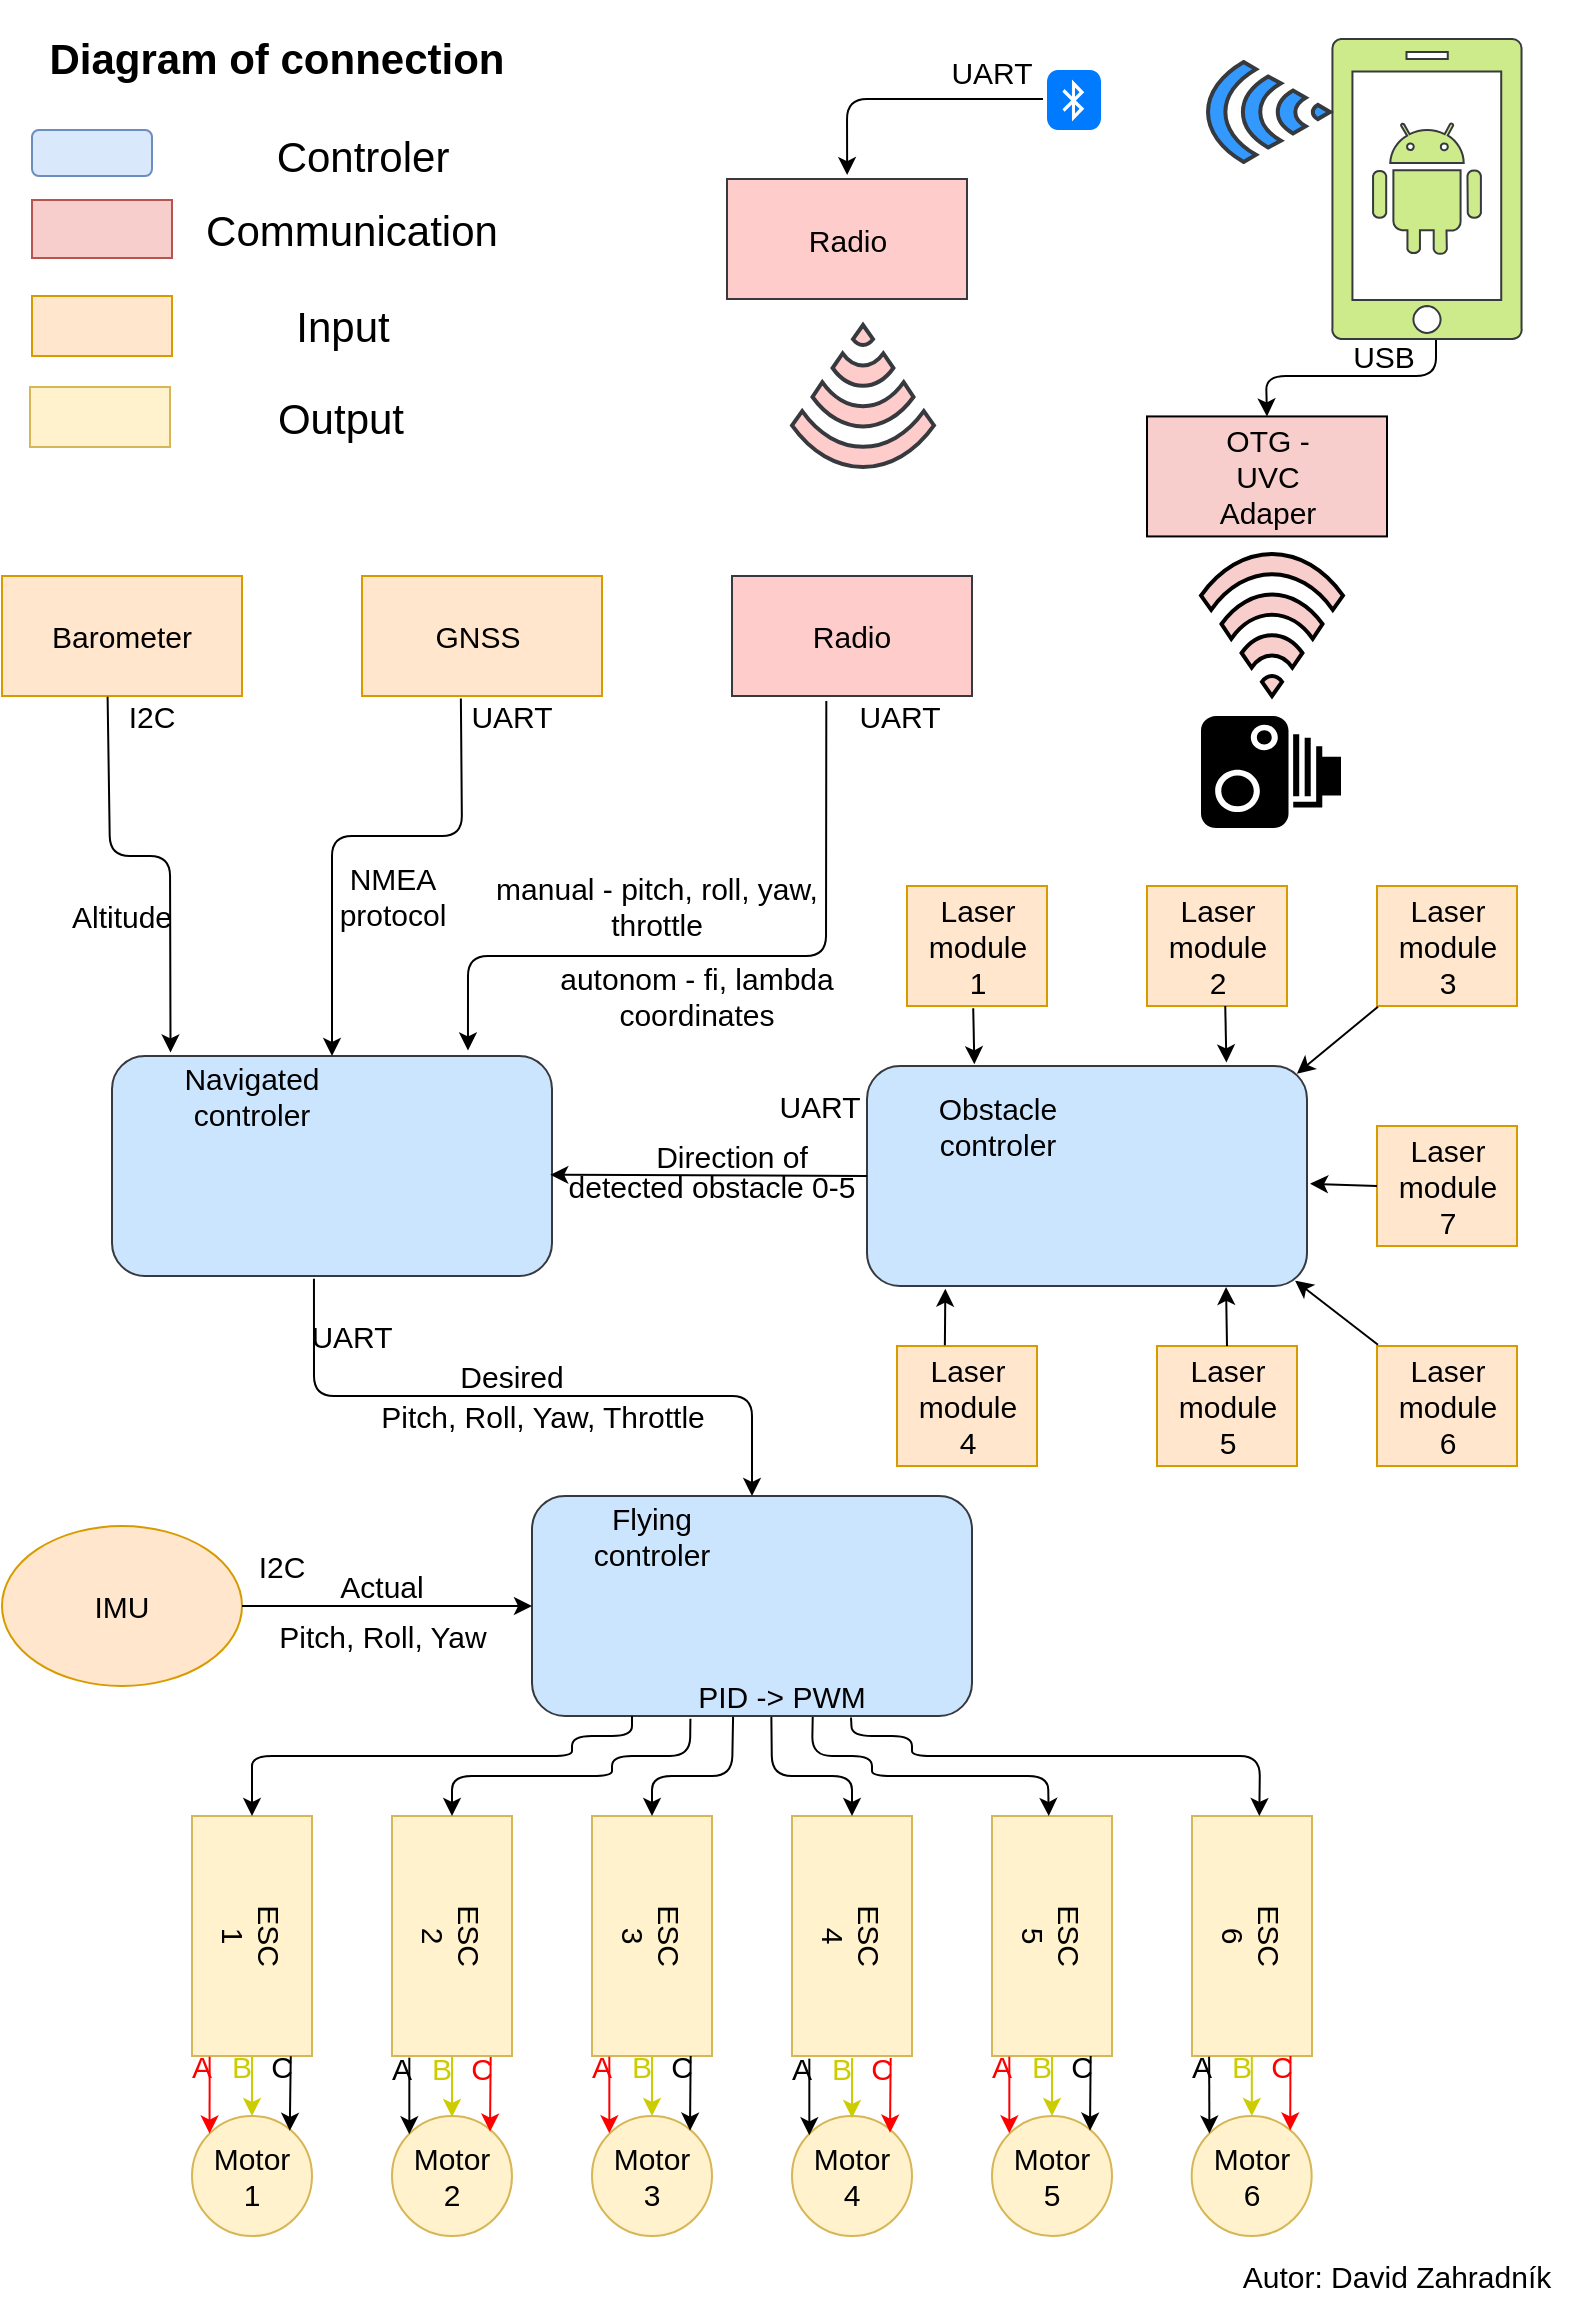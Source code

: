 <mxfile version="10.6.5" type="device"><diagram id="QxSzpIxx7KMDVFHnZ4cT" name="Page-1"><mxGraphModel dx="984" dy="456" grid="1" gridSize="10" guides="1" tooltips="1" connect="1" arrows="1" fold="1" page="1" pageScale="1" pageWidth="827" pageHeight="1169" math="0" shadow="0"><root><mxCell id="0"/><mxCell id="1" parent="0"/><mxCell id="2ZpGETZ6U-AEEDq1Xt8w-8" value="" style="rounded=1;whiteSpace=wrap;html=1;fillColor=#cce5ff;strokeColor=#36393d;fontSize=15;" parent="1" vertex="1"><mxGeometry x="80" y="540" width="220" height="110" as="geometry"/></mxCell><mxCell id="2ZpGETZ6U-AEEDq1Xt8w-9" value="Navigated controler" style="text;html=1;strokeColor=none;fillColor=none;align=center;verticalAlign=middle;whiteSpace=wrap;rounded=0;fontSize=15;" parent="1" vertex="1"><mxGeometry x="90" y="550" width="120" height="20" as="geometry"/></mxCell><mxCell id="2ZpGETZ6U-AEEDq1Xt8w-10" value="" style="rounded=1;whiteSpace=wrap;html=1;fillColor=#cce5ff;strokeColor=#36393d;fontSize=15;" parent="1" vertex="1"><mxGeometry x="290" y="760" width="220" height="110" as="geometry"/></mxCell><mxCell id="2ZpGETZ6U-AEEDq1Xt8w-11" value="" style="rounded=0;whiteSpace=wrap;html=1;rotation=90;fillColor=#fff2cc;strokeColor=#d6b656;fontSize=15;" parent="1" vertex="1"><mxGeometry x="90" y="950" width="120" height="60" as="geometry"/></mxCell><mxCell id="2ZpGETZ6U-AEEDq1Xt8w-12" value="" style="rounded=0;whiteSpace=wrap;html=1;rotation=90;fillColor=#fff2cc;strokeColor=#d6b656;fontSize=15;" parent="1" vertex="1"><mxGeometry x="190" y="950" width="120" height="60" as="geometry"/></mxCell><mxCell id="2ZpGETZ6U-AEEDq1Xt8w-13" value="" style="rounded=0;whiteSpace=wrap;html=1;rotation=90;fillColor=#fff2cc;strokeColor=#d6b656;fontSize=15;" parent="1" vertex="1"><mxGeometry x="290" y="950" width="120" height="60" as="geometry"/></mxCell><mxCell id="2ZpGETZ6U-AEEDq1Xt8w-14" value="" style="rounded=0;whiteSpace=wrap;html=1;rotation=90;fillColor=#fff2cc;strokeColor=#d6b656;fontSize=15;" parent="1" vertex="1"><mxGeometry x="390" y="950" width="120" height="60" as="geometry"/></mxCell><mxCell id="2ZpGETZ6U-AEEDq1Xt8w-15" value="" style="rounded=0;whiteSpace=wrap;html=1;rotation=90;fillColor=#fff2cc;strokeColor=#d6b656;fontSize=15;" parent="1" vertex="1"><mxGeometry x="490" y="950" width="120" height="60" as="geometry"/></mxCell><mxCell id="2ZpGETZ6U-AEEDq1Xt8w-16" value="" style="rounded=0;whiteSpace=wrap;html=1;rotation=90;fillColor=#fff2cc;strokeColor=#d6b656;fontSize=15;" parent="1" vertex="1"><mxGeometry x="590" y="950" width="120" height="60" as="geometry"/></mxCell><mxCell id="2ZpGETZ6U-AEEDq1Xt8w-17" value="" style="ellipse;whiteSpace=wrap;html=1;aspect=fixed;fillColor=#fff2cc;strokeColor=#d6b656;fontSize=15;" parent="1" vertex="1"><mxGeometry x="120" y="1070" width="60" height="60" as="geometry"/></mxCell><mxCell id="2ZpGETZ6U-AEEDq1Xt8w-18" value="" style="ellipse;whiteSpace=wrap;html=1;aspect=fixed;fillColor=#fff2cc;strokeColor=#d6b656;fontSize=15;" parent="1" vertex="1"><mxGeometry x="220" y="1070" width="60" height="60" as="geometry"/></mxCell><mxCell id="2ZpGETZ6U-AEEDq1Xt8w-19" value="" style="ellipse;whiteSpace=wrap;html=1;aspect=fixed;fillColor=#fff2cc;strokeColor=#d6b656;fontSize=15;" parent="1" vertex="1"><mxGeometry x="320" y="1070" width="60" height="60" as="geometry"/></mxCell><mxCell id="2ZpGETZ6U-AEEDq1Xt8w-20" value="" style="ellipse;whiteSpace=wrap;html=1;aspect=fixed;fillColor=#fff2cc;strokeColor=#d6b656;fontSize=15;" parent="1" vertex="1"><mxGeometry x="420" y="1070" width="60" height="60" as="geometry"/></mxCell><mxCell id="2ZpGETZ6U-AEEDq1Xt8w-21" value="" style="ellipse;whiteSpace=wrap;html=1;aspect=fixed;fillColor=#fff2cc;strokeColor=#d6b656;fontSize=15;" parent="1" vertex="1"><mxGeometry x="520" y="1070" width="60" height="60" as="geometry"/></mxCell><mxCell id="2ZpGETZ6U-AEEDq1Xt8w-22" value="" style="ellipse;whiteSpace=wrap;html=1;aspect=fixed;fillColor=#fff2cc;strokeColor=#d6b656;fontSize=15;" parent="1" vertex="1"><mxGeometry x="619.833" y="1070" width="60" height="60" as="geometry"/></mxCell><mxCell id="2ZpGETZ6U-AEEDq1Xt8w-23" value="Motor 1" style="text;html=1;strokeColor=none;fillColor=none;align=center;verticalAlign=middle;whiteSpace=wrap;rounded=0;fontSize=15;" parent="1" vertex="1"><mxGeometry x="130" y="1090" width="40" height="20" as="geometry"/></mxCell><mxCell id="2ZpGETZ6U-AEEDq1Xt8w-24" value="Motor 2" style="text;html=1;strokeColor=none;fillColor=none;align=center;verticalAlign=middle;whiteSpace=wrap;rounded=0;fontSize=15;" parent="1" vertex="1"><mxGeometry x="230" y="1090" width="40" height="20" as="geometry"/></mxCell><mxCell id="2ZpGETZ6U-AEEDq1Xt8w-25" value="Motor 3" style="text;html=1;strokeColor=none;fillColor=none;align=center;verticalAlign=middle;whiteSpace=wrap;rounded=0;fontSize=15;" parent="1" vertex="1"><mxGeometry x="330" y="1090" width="40" height="20" as="geometry"/></mxCell><mxCell id="2ZpGETZ6U-AEEDq1Xt8w-26" value="Motor 4" style="text;html=1;strokeColor=none;fillColor=none;align=center;verticalAlign=middle;whiteSpace=wrap;rounded=0;fontSize=15;" parent="1" vertex="1"><mxGeometry x="430" y="1090" width="40" height="20" as="geometry"/></mxCell><mxCell id="2ZpGETZ6U-AEEDq1Xt8w-27" value="Motor 5" style="text;html=1;strokeColor=none;fillColor=none;align=center;verticalAlign=middle;whiteSpace=wrap;rounded=0;fontSize=15;" parent="1" vertex="1"><mxGeometry x="530" y="1090" width="40" height="20" as="geometry"/></mxCell><mxCell id="2ZpGETZ6U-AEEDq1Xt8w-28" value="Motor 6" style="text;html=1;strokeColor=none;fillColor=none;align=center;verticalAlign=middle;whiteSpace=wrap;rounded=0;fontSize=15;" parent="1" vertex="1"><mxGeometry x="630" y="1090" width="40" height="20" as="geometry"/></mxCell><mxCell id="2ZpGETZ6U-AEEDq1Xt8w-29" value="ESC 1" style="text;html=1;strokeColor=none;fillColor=none;align=center;verticalAlign=middle;whiteSpace=wrap;rounded=0;rotation=90;fontSize=15;" parent="1" vertex="1"><mxGeometry x="130" y="970" width="40" height="20" as="geometry"/></mxCell><mxCell id="2ZpGETZ6U-AEEDq1Xt8w-30" value="ESC 2&lt;br style=&quot;font-size: 15px;&quot;&gt;" style="text;html=1;strokeColor=none;fillColor=none;align=center;verticalAlign=middle;whiteSpace=wrap;rounded=0;rotation=90;fontSize=15;" parent="1" vertex="1"><mxGeometry x="230" y="970" width="40" height="20" as="geometry"/></mxCell><mxCell id="2ZpGETZ6U-AEEDq1Xt8w-31" value="ESC 3" style="text;html=1;strokeColor=none;fillColor=none;align=center;verticalAlign=middle;whiteSpace=wrap;rounded=0;rotation=90;fontSize=15;" parent="1" vertex="1"><mxGeometry x="330" y="970" width="40" height="20" as="geometry"/></mxCell><mxCell id="2ZpGETZ6U-AEEDq1Xt8w-32" value="ESC 4" style="text;html=1;strokeColor=none;fillColor=none;align=center;verticalAlign=middle;whiteSpace=wrap;rounded=0;rotation=90;fontSize=15;" parent="1" vertex="1"><mxGeometry x="430" y="970" width="40" height="20" as="geometry"/></mxCell><mxCell id="2ZpGETZ6U-AEEDq1Xt8w-33" value="ESC 5&lt;br style=&quot;font-size: 15px;&quot;&gt;" style="text;html=1;strokeColor=none;fillColor=none;align=center;verticalAlign=middle;whiteSpace=wrap;rounded=0;rotation=90;fontSize=15;" parent="1" vertex="1"><mxGeometry x="530" y="970" width="40" height="20" as="geometry"/></mxCell><mxCell id="2ZpGETZ6U-AEEDq1Xt8w-34" value="ESC 6" style="text;html=1;strokeColor=none;fillColor=none;align=center;verticalAlign=middle;whiteSpace=wrap;rounded=0;rotation=90;fontSize=15;" parent="1" vertex="1"><mxGeometry x="630" y="970" width="40" height="20" as="geometry"/></mxCell><mxCell id="2ZpGETZ6U-AEEDq1Xt8w-41" value="" style="edgeStyle=segmentEdgeStyle;endArrow=classic;html=1;strokeWidth=1;exitX=1.001;exitY=0.177;exitDx=0;exitDy=0;entryX=0.815;entryY=0.124;entryDx=0;entryDy=0;entryPerimeter=0;fontColor=#000000;fontSize=15;fontStyle=0;exitPerimeter=0;" parent="1" source="2ZpGETZ6U-AEEDq1Xt8w-11" target="2ZpGETZ6U-AEEDq1Xt8w-17" edge="1"><mxGeometry width="50" height="50" relative="1" as="geometry"><mxPoint x="120" y="1200" as="sourcePoint"/><mxPoint x="170" y="1150" as="targetPoint"/><Array as="points"/></mxGeometry></mxCell><mxCell id="2ZpGETZ6U-AEEDq1Xt8w-43" value="" style="endArrow=classic;html=1;strokeWidth=1;fontSize=15;fontColor=#000000;entryX=0.5;entryY=0;entryDx=0;entryDy=0;exitX=1;exitY=0.5;exitDx=0;exitDy=0;fillColor=#ffff88;strokeColor=#CCCC00;" parent="1" source="2ZpGETZ6U-AEEDq1Xt8w-11" target="2ZpGETZ6U-AEEDq1Xt8w-17" edge="1"><mxGeometry width="50" height="50" relative="1" as="geometry"><mxPoint x="120" y="1200" as="sourcePoint"/><mxPoint x="170" y="1150" as="targetPoint"/></mxGeometry></mxCell><mxCell id="2ZpGETZ6U-AEEDq1Xt8w-44" value="" style="edgeStyle=segmentEdgeStyle;endArrow=classic;html=1;strokeWidth=1;entryX=0;entryY=0;entryDx=0;entryDy=0;fontColor=#000000;fontSize=15;fontStyle=0;strokeColor=#FF0000;exitX=1.003;exitY=0.853;exitDx=0;exitDy=0;exitPerimeter=0;" parent="1" source="2ZpGETZ6U-AEEDq1Xt8w-11" target="2ZpGETZ6U-AEEDq1Xt8w-17" edge="1"><mxGeometry width="50" height="50" relative="1" as="geometry"><mxPoint x="129" y="1041" as="sourcePoint"/><mxPoint x="175" y="1084.605" as="targetPoint"/><Array as="points"/></mxGeometry></mxCell><mxCell id="2ZpGETZ6U-AEEDq1Xt8w-45" value="A" style="text;html=1;strokeColor=none;fillColor=none;align=center;verticalAlign=middle;whiteSpace=wrap;rounded=0;fontSize=15;fontColor=#FF0000;" parent="1" vertex="1"><mxGeometry x="120" y="1040" width="10" height="10" as="geometry"/></mxCell><mxCell id="2ZpGETZ6U-AEEDq1Xt8w-46" value="B" style="text;html=1;strokeColor=none;fillColor=none;align=center;verticalAlign=middle;whiteSpace=wrap;rounded=0;fontSize=15;fontColor=#CCCC00;" parent="1" vertex="1"><mxGeometry x="140" y="1040" width="10" height="10" as="geometry"/></mxCell><mxCell id="2ZpGETZ6U-AEEDq1Xt8w-47" value="C" style="text;html=1;strokeColor=none;fillColor=none;align=center;verticalAlign=middle;whiteSpace=wrap;rounded=0;fontSize=15;fontColor=#000000;" parent="1" vertex="1"><mxGeometry x="160" y="1040" width="10" height="10" as="geometry"/></mxCell><mxCell id="2ZpGETZ6U-AEEDq1Xt8w-55" value="" style="edgeStyle=segmentEdgeStyle;endArrow=classic;html=1;strokeWidth=1;exitX=1.001;exitY=0.177;exitDx=0;exitDy=0;entryX=0.815;entryY=0.124;entryDx=0;entryDy=0;entryPerimeter=0;fontColor=#000000;fontSize=15;fontStyle=0;exitPerimeter=0;strokeColor=#FF0000;" parent="1" edge="1"><mxGeometry width="50" height="50" relative="1" as="geometry"><mxPoint x="269.333" y="1040.5" as="sourcePoint"/><mxPoint x="269" y="1077.833" as="targetPoint"/><Array as="points"/></mxGeometry></mxCell><mxCell id="2ZpGETZ6U-AEEDq1Xt8w-56" value="" style="endArrow=classic;html=1;strokeWidth=1;fontSize=15;fontColor=#000000;entryX=0.5;entryY=0;entryDx=0;entryDy=0;exitX=1;exitY=0.5;exitDx=0;exitDy=0;fillColor=#ffff88;strokeColor=#CCCC00;" parent="1" edge="1"><mxGeometry width="50" height="50" relative="1" as="geometry"><mxPoint x="250" y="1040.5" as="sourcePoint"/><mxPoint x="250" y="1070.5" as="targetPoint"/></mxGeometry></mxCell><mxCell id="2ZpGETZ6U-AEEDq1Xt8w-57" value="" style="edgeStyle=segmentEdgeStyle;endArrow=classic;html=1;strokeWidth=1;entryX=0;entryY=0;entryDx=0;entryDy=0;fontColor=#000000;fontSize=15;fontStyle=0;strokeColor=#000000;exitX=1.003;exitY=0.853;exitDx=0;exitDy=0;exitPerimeter=0;" parent="1" edge="1"><mxGeometry width="50" height="50" relative="1" as="geometry"><mxPoint x="228.667" y="1040.833" as="sourcePoint"/><mxPoint x="228.667" y="1079.167" as="targetPoint"/><Array as="points"/></mxGeometry></mxCell><mxCell id="2ZpGETZ6U-AEEDq1Xt8w-58" value="A" style="text;html=1;strokeColor=none;fillColor=none;align=center;verticalAlign=middle;whiteSpace=wrap;rounded=0;fontSize=15;fontColor=#000000;" parent="1" vertex="1"><mxGeometry x="220" y="1040.5" width="10" height="10" as="geometry"/></mxCell><mxCell id="2ZpGETZ6U-AEEDq1Xt8w-59" value="B" style="text;html=1;strokeColor=none;fillColor=none;align=center;verticalAlign=middle;whiteSpace=wrap;rounded=0;fontSize=15;fontColor=#CCCC00;" parent="1" vertex="1"><mxGeometry x="240" y="1040.5" width="10" height="10" as="geometry"/></mxCell><mxCell id="2ZpGETZ6U-AEEDq1Xt8w-60" value="C" style="text;html=1;strokeColor=none;fillColor=none;align=center;verticalAlign=middle;whiteSpace=wrap;rounded=0;fontSize=15;fontColor=#FF0000;" parent="1" vertex="1"><mxGeometry x="260" y="1040.5" width="10" height="10" as="geometry"/></mxCell><mxCell id="2ZpGETZ6U-AEEDq1Xt8w-61" value="" style="edgeStyle=segmentEdgeStyle;endArrow=classic;html=1;strokeWidth=1;exitX=1.001;exitY=0.177;exitDx=0;exitDy=0;entryX=0.815;entryY=0.124;entryDx=0;entryDy=0;entryPerimeter=0;fontColor=#000000;fontSize=15;fontStyle=0;exitPerimeter=0;" parent="1" edge="1"><mxGeometry width="50" height="50" relative="1" as="geometry"><mxPoint x="369.333" y="1040" as="sourcePoint"/><mxPoint x="369" y="1077.333" as="targetPoint"/><Array as="points"/></mxGeometry></mxCell><mxCell id="2ZpGETZ6U-AEEDq1Xt8w-62" value="" style="endArrow=classic;html=1;strokeWidth=1;fontSize=15;fontColor=#000000;entryX=0.5;entryY=0;entryDx=0;entryDy=0;exitX=1;exitY=0.5;exitDx=0;exitDy=0;fillColor=#ffff88;strokeColor=#CCCC00;" parent="1" edge="1"><mxGeometry width="50" height="50" relative="1" as="geometry"><mxPoint x="350" y="1040" as="sourcePoint"/><mxPoint x="350" y="1070" as="targetPoint"/></mxGeometry></mxCell><mxCell id="2ZpGETZ6U-AEEDq1Xt8w-63" value="" style="edgeStyle=segmentEdgeStyle;endArrow=classic;html=1;strokeWidth=1;entryX=0;entryY=0;entryDx=0;entryDy=0;fontColor=#000000;fontSize=15;fontStyle=0;strokeColor=#FF0000;exitX=1.003;exitY=0.853;exitDx=0;exitDy=0;exitPerimeter=0;" parent="1" edge="1"><mxGeometry width="50" height="50" relative="1" as="geometry"><mxPoint x="328.667" y="1040.333" as="sourcePoint"/><mxPoint x="328.667" y="1078.667" as="targetPoint"/><Array as="points"/></mxGeometry></mxCell><mxCell id="2ZpGETZ6U-AEEDq1Xt8w-64" value="A" style="text;html=1;strokeColor=none;fillColor=none;align=center;verticalAlign=middle;whiteSpace=wrap;rounded=0;fontSize=15;fontColor=#FF0000;" parent="1" vertex="1"><mxGeometry x="320" y="1040" width="10" height="10" as="geometry"/></mxCell><mxCell id="2ZpGETZ6U-AEEDq1Xt8w-65" value="B" style="text;html=1;strokeColor=none;fillColor=none;align=center;verticalAlign=middle;whiteSpace=wrap;rounded=0;fontSize=15;fontColor=#CCCC00;" parent="1" vertex="1"><mxGeometry x="340" y="1040" width="10" height="10" as="geometry"/></mxCell><mxCell id="2ZpGETZ6U-AEEDq1Xt8w-66" value="C" style="text;html=1;strokeColor=none;fillColor=none;align=center;verticalAlign=middle;whiteSpace=wrap;rounded=0;fontSize=15;fontColor=#000000;" parent="1" vertex="1"><mxGeometry x="360" y="1040" width="10" height="10" as="geometry"/></mxCell><mxCell id="2ZpGETZ6U-AEEDq1Xt8w-67" value="" style="edgeStyle=segmentEdgeStyle;endArrow=classic;html=1;strokeWidth=1;exitX=1.001;exitY=0.177;exitDx=0;exitDy=0;entryX=0.815;entryY=0.124;entryDx=0;entryDy=0;entryPerimeter=0;fontColor=#000000;fontSize=15;fontStyle=0;exitPerimeter=0;strokeColor=#FF0000;" parent="1" edge="1"><mxGeometry width="50" height="50" relative="1" as="geometry"><mxPoint x="469.333" y="1041" as="sourcePoint"/><mxPoint x="469" y="1078.333" as="targetPoint"/><Array as="points"/></mxGeometry></mxCell><mxCell id="2ZpGETZ6U-AEEDq1Xt8w-68" value="" style="endArrow=classic;html=1;strokeWidth=1;fontSize=15;fontColor=#000000;entryX=0.5;entryY=0;entryDx=0;entryDy=0;exitX=1;exitY=0.5;exitDx=0;exitDy=0;fillColor=#ffff88;strokeColor=#CCCC00;" parent="1" edge="1"><mxGeometry width="50" height="50" relative="1" as="geometry"><mxPoint x="450" y="1041" as="sourcePoint"/><mxPoint x="450" y="1071" as="targetPoint"/></mxGeometry></mxCell><mxCell id="2ZpGETZ6U-AEEDq1Xt8w-69" value="" style="edgeStyle=segmentEdgeStyle;endArrow=classic;html=1;strokeWidth=1;entryX=0;entryY=0;entryDx=0;entryDy=0;fontColor=#000000;fontSize=15;fontStyle=0;strokeColor=#000000;exitX=1.003;exitY=0.853;exitDx=0;exitDy=0;exitPerimeter=0;" parent="1" edge="1"><mxGeometry width="50" height="50" relative="1" as="geometry"><mxPoint x="428.667" y="1041.333" as="sourcePoint"/><mxPoint x="428.667" y="1079.667" as="targetPoint"/><Array as="points"/></mxGeometry></mxCell><mxCell id="2ZpGETZ6U-AEEDq1Xt8w-70" value="A" style="text;html=1;strokeColor=none;fillColor=none;align=center;verticalAlign=middle;whiteSpace=wrap;rounded=0;fontSize=15;fontColor=#000000;" parent="1" vertex="1"><mxGeometry x="420" y="1041" width="10" height="10" as="geometry"/></mxCell><mxCell id="2ZpGETZ6U-AEEDq1Xt8w-71" value="B" style="text;html=1;strokeColor=none;fillColor=none;align=center;verticalAlign=middle;whiteSpace=wrap;rounded=0;fontSize=15;fontColor=#CCCC00;" parent="1" vertex="1"><mxGeometry x="440" y="1041" width="10" height="10" as="geometry"/></mxCell><mxCell id="2ZpGETZ6U-AEEDq1Xt8w-72" value="C" style="text;html=1;strokeColor=none;fillColor=none;align=center;verticalAlign=middle;whiteSpace=wrap;rounded=0;fontSize=15;fontColor=#FF0000;" parent="1" vertex="1"><mxGeometry x="460" y="1041" width="10" height="10" as="geometry"/></mxCell><mxCell id="2ZpGETZ6U-AEEDq1Xt8w-73" value="" style="edgeStyle=segmentEdgeStyle;endArrow=classic;html=1;strokeWidth=1;exitX=1.001;exitY=0.177;exitDx=0;exitDy=0;entryX=0.815;entryY=0.124;entryDx=0;entryDy=0;entryPerimeter=0;fontColor=#000000;fontSize=15;fontStyle=0;exitPerimeter=0;" parent="1" edge="1"><mxGeometry width="50" height="50" relative="1" as="geometry"><mxPoint x="569.333" y="1040" as="sourcePoint"/><mxPoint x="569" y="1077.333" as="targetPoint"/><Array as="points"/></mxGeometry></mxCell><mxCell id="2ZpGETZ6U-AEEDq1Xt8w-74" value="" style="endArrow=classic;html=1;strokeWidth=1;fontSize=15;fontColor=#000000;entryX=0.5;entryY=0;entryDx=0;entryDy=0;exitX=1;exitY=0.5;exitDx=0;exitDy=0;fillColor=#ffff88;strokeColor=#CCCC00;" parent="1" edge="1"><mxGeometry width="50" height="50" relative="1" as="geometry"><mxPoint x="550" y="1040" as="sourcePoint"/><mxPoint x="550" y="1070" as="targetPoint"/></mxGeometry></mxCell><mxCell id="2ZpGETZ6U-AEEDq1Xt8w-75" value="" style="edgeStyle=segmentEdgeStyle;endArrow=classic;html=1;strokeWidth=1;entryX=0;entryY=0;entryDx=0;entryDy=0;fontColor=#000000;fontSize=15;fontStyle=0;strokeColor=#FF0000;exitX=1.003;exitY=0.853;exitDx=0;exitDy=0;exitPerimeter=0;" parent="1" edge="1"><mxGeometry width="50" height="50" relative="1" as="geometry"><mxPoint x="528.667" y="1040.333" as="sourcePoint"/><mxPoint x="528.667" y="1078.667" as="targetPoint"/><Array as="points"/></mxGeometry></mxCell><mxCell id="2ZpGETZ6U-AEEDq1Xt8w-76" value="A" style="text;html=1;strokeColor=none;fillColor=none;align=center;verticalAlign=middle;whiteSpace=wrap;rounded=0;fontSize=15;fontColor=#FF0000;" parent="1" vertex="1"><mxGeometry x="520" y="1040" width="10" height="10" as="geometry"/></mxCell><mxCell id="2ZpGETZ6U-AEEDq1Xt8w-77" value="B" style="text;html=1;strokeColor=none;fillColor=none;align=center;verticalAlign=middle;whiteSpace=wrap;rounded=0;fontSize=15;fontColor=#CCCC00;" parent="1" vertex="1"><mxGeometry x="540" y="1040" width="10" height="10" as="geometry"/></mxCell><mxCell id="2ZpGETZ6U-AEEDq1Xt8w-78" value="C" style="text;html=1;strokeColor=none;fillColor=none;align=center;verticalAlign=middle;whiteSpace=wrap;rounded=0;fontSize=15;fontColor=#000000;" parent="1" vertex="1"><mxGeometry x="560" y="1040" width="10" height="10" as="geometry"/></mxCell><mxCell id="2ZpGETZ6U-AEEDq1Xt8w-79" value="" style="edgeStyle=segmentEdgeStyle;endArrow=classic;html=1;strokeWidth=1;exitX=1.001;exitY=0.177;exitDx=0;exitDy=0;entryX=0.815;entryY=0.124;entryDx=0;entryDy=0;entryPerimeter=0;fontColor=#000000;fontSize=15;fontStyle=0;exitPerimeter=0;strokeColor=#FF0000;" parent="1" edge="1"><mxGeometry width="50" height="50" relative="1" as="geometry"><mxPoint x="669.233" y="1040" as="sourcePoint"/><mxPoint x="669.1" y="1077.2" as="targetPoint"/><Array as="points"/></mxGeometry></mxCell><mxCell id="2ZpGETZ6U-AEEDq1Xt8w-80" value="" style="endArrow=classic;html=1;strokeWidth=1;fontSize=15;fontColor=#000000;entryX=0.5;entryY=0;entryDx=0;entryDy=0;exitX=1;exitY=0.5;exitDx=0;exitDy=0;fillColor=#ffff88;strokeColor=#CCCC00;" parent="1" edge="1"><mxGeometry width="50" height="50" relative="1" as="geometry"><mxPoint x="649.9" y="1040" as="sourcePoint"/><mxPoint x="649.9" y="1070" as="targetPoint"/></mxGeometry></mxCell><mxCell id="2ZpGETZ6U-AEEDq1Xt8w-81" value="" style="edgeStyle=segmentEdgeStyle;endArrow=classic;html=1;strokeWidth=1;entryX=0;entryY=0;entryDx=0;entryDy=0;fontColor=#000000;fontSize=15;fontStyle=0;strokeColor=#000000;exitX=1.003;exitY=0.853;exitDx=0;exitDy=0;exitPerimeter=0;" parent="1" edge="1"><mxGeometry width="50" height="50" relative="1" as="geometry"><mxPoint x="628.567" y="1040.333" as="sourcePoint"/><mxPoint x="628.7" y="1078.8" as="targetPoint"/><Array as="points"/></mxGeometry></mxCell><mxCell id="2ZpGETZ6U-AEEDq1Xt8w-82" value="A" style="text;html=1;strokeColor=none;fillColor=none;align=center;verticalAlign=middle;whiteSpace=wrap;rounded=0;fontSize=15;fontColor=#000000;" parent="1" vertex="1"><mxGeometry x="619.9" y="1040" width="10" height="10" as="geometry"/></mxCell><mxCell id="2ZpGETZ6U-AEEDq1Xt8w-83" value="B" style="text;html=1;strokeColor=none;fillColor=none;align=center;verticalAlign=middle;whiteSpace=wrap;rounded=0;fontSize=15;fontColor=#CCCC00;" parent="1" vertex="1"><mxGeometry x="639.9" y="1040" width="10" height="10" as="geometry"/></mxCell><mxCell id="2ZpGETZ6U-AEEDq1Xt8w-84" value="C" style="text;html=1;strokeColor=none;fillColor=none;align=center;verticalAlign=middle;whiteSpace=wrap;rounded=0;fontSize=15;fontColor=#FF0000;" parent="1" vertex="1"><mxGeometry x="659.9" y="1040" width="10" height="10" as="geometry"/></mxCell><mxCell id="2ZpGETZ6U-AEEDq1Xt8w-85" value="" style="endArrow=classic;html=1;strokeColor=#000000;strokeWidth=1;fontSize=15;fontColor=#FF0000;exitX=0.457;exitY=1.004;exitDx=0;exitDy=0;entryX=0;entryY=0.5;entryDx=0;entryDy=0;exitPerimeter=0;" parent="1" source="2ZpGETZ6U-AEEDq1Xt8w-10" target="2ZpGETZ6U-AEEDq1Xt8w-13" edge="1"><mxGeometry width="50" height="50" relative="1" as="geometry"><mxPoint x="340" y="920" as="sourcePoint"/><mxPoint x="390" y="870" as="targetPoint"/><Array as="points"><mxPoint x="390" y="900"/><mxPoint x="350" y="900"/></Array></mxGeometry></mxCell><mxCell id="2ZpGETZ6U-AEEDq1Xt8w-87" value="" style="endArrow=classic;html=1;strokeColor=#000000;strokeWidth=1;fontSize=15;fontColor=#FF0000;exitX=0.544;exitY=1.005;exitDx=0;exitDy=0;entryX=0;entryY=0.5;entryDx=0;entryDy=0;exitPerimeter=0;" parent="1" source="2ZpGETZ6U-AEEDq1Xt8w-10" target="2ZpGETZ6U-AEEDq1Xt8w-14" edge="1"><mxGeometry width="50" height="50" relative="1" as="geometry"><mxPoint x="400.4" y="880.6" as="sourcePoint"/><mxPoint x="360" y="930.2" as="targetPoint"/><Array as="points"><mxPoint x="410" y="900"/><mxPoint x="450" y="900"/></Array></mxGeometry></mxCell><mxCell id="2ZpGETZ6U-AEEDq1Xt8w-89" value="" style="endArrow=classic;html=1;strokeColor=#000000;strokeWidth=1;fontSize=15;fontColor=#FF0000;exitX=0.638;exitY=1.005;exitDx=0;exitDy=0;entryX=0;entryY=0.527;entryDx=0;entryDy=0;exitPerimeter=0;entryPerimeter=0;" parent="1" source="2ZpGETZ6U-AEEDq1Xt8w-10" target="2ZpGETZ6U-AEEDq1Xt8w-15" edge="1"><mxGeometry width="50" height="50" relative="1" as="geometry"><mxPoint x="419.778" y="880.5" as="sourcePoint"/><mxPoint x="460.056" y="929.944" as="targetPoint"/><Array as="points"><mxPoint x="430" y="890"/><mxPoint x="460" y="890"/><mxPoint x="460" y="900"/><mxPoint x="548" y="900"/></Array></mxGeometry></mxCell><mxCell id="2ZpGETZ6U-AEEDq1Xt8w-90" value="" style="endArrow=classic;html=1;strokeColor=#000000;strokeWidth=1;fontSize=15;fontColor=#FF0000;exitX=0.725;exitY=1.007;exitDx=0;exitDy=0;entryX=0;entryY=0.439;entryDx=0;entryDy=0;exitPerimeter=0;entryPerimeter=0;" parent="1" source="2ZpGETZ6U-AEEDq1Xt8w-10" target="2ZpGETZ6U-AEEDq1Xt8w-16" edge="1"><mxGeometry width="50" height="50" relative="1" as="geometry"><mxPoint x="440.333" y="880.5" as="sourcePoint"/><mxPoint x="558.389" y="929.944" as="targetPoint"/><Array as="points"><mxPoint x="450" y="880"/><mxPoint x="480" y="880"/><mxPoint x="480" y="890"/><mxPoint x="558" y="890"/><mxPoint x="654" y="890"/></Array></mxGeometry></mxCell><mxCell id="2ZpGETZ6U-AEEDq1Xt8w-91" value="" style="endArrow=classic;html=1;strokeColor=#000000;strokeWidth=1;fontSize=15;fontColor=#FF0000;exitX=0.36;exitY=1.012;exitDx=0;exitDy=0;entryX=0;entryY=0.5;entryDx=0;entryDy=0;exitPerimeter=0;" parent="1" source="2ZpGETZ6U-AEEDq1Xt8w-10" target="2ZpGETZ6U-AEEDq1Xt8w-12" edge="1"><mxGeometry width="50" height="50" relative="1" as="geometry"><mxPoint x="400.611" y="880.5" as="sourcePoint"/><mxPoint x="360.056" y="929.944" as="targetPoint"/><Array as="points"><mxPoint x="369" y="890"/><mxPoint x="330" y="890"/><mxPoint x="330" y="900"/><mxPoint x="250" y="900"/></Array></mxGeometry></mxCell><mxCell id="2ZpGETZ6U-AEEDq1Xt8w-94" value="" style="endArrow=classic;html=1;strokeColor=#000000;strokeWidth=1;fontSize=15;fontColor=#FF0000;entryX=0;entryY=0.5;entryDx=0;entryDy=0;" parent="1" target="2ZpGETZ6U-AEEDq1Xt8w-11" edge="1"><mxGeometry width="50" height="50" relative="1" as="geometry"><mxPoint x="340" y="870" as="sourcePoint"/><mxPoint x="259.953" y="929.93" as="targetPoint"/><Array as="points"><mxPoint x="340" y="880"/><mxPoint x="310" y="880"/><mxPoint x="310" y="890"/><mxPoint x="150" y="890"/><mxPoint x="150" y="900"/></Array></mxGeometry></mxCell><mxCell id="2ZpGETZ6U-AEEDq1Xt8w-95" value="PID -&amp;gt; PWM" style="text;html=1;strokeColor=none;fillColor=none;align=center;verticalAlign=middle;whiteSpace=wrap;rounded=0;fontSize=15;fontColor=#000000;" parent="1" vertex="1"><mxGeometry x="350" y="850" width="130" height="20" as="geometry"/></mxCell><mxCell id="2ZpGETZ6U-AEEDq1Xt8w-96" value="" style="ellipse;whiteSpace=wrap;html=1;strokeWidth=1;fontSize=15;textOpacity=90;fillColor=#ffe6cc;strokeColor=#d79b00;" parent="1" vertex="1"><mxGeometry x="25" y="775" width="120" height="80" as="geometry"/></mxCell><mxCell id="2ZpGETZ6U-AEEDq1Xt8w-98" value="&lt;font style=&quot;font-size: 15px;&quot;&gt;IMU&lt;/font&gt;" style="text;html=1;strokeColor=none;fillColor=none;align=center;verticalAlign=middle;whiteSpace=wrap;rounded=0;fontSize=15;fontColor=#000000;" parent="1" vertex="1"><mxGeometry x="65" y="805" width="40" height="20" as="geometry"/></mxCell><mxCell id="2ZpGETZ6U-AEEDq1Xt8w-100" value="" style="endArrow=classic;html=1;strokeColor=#000000;strokeWidth=1;fontSize=15;fontColor=#FF0000;exitX=1;exitY=0.5;exitDx=0;exitDy=0;entryX=0;entryY=0.5;entryDx=0;entryDy=0;" parent="1" source="2ZpGETZ6U-AEEDq1Xt8w-96" target="2ZpGETZ6U-AEEDq1Xt8w-10" edge="1"><mxGeometry width="50" height="50" relative="1" as="geometry"><mxPoint x="200.571" y="800.429" as="sourcePoint"/><mxPoint x="160" y="850.143" as="targetPoint"/><Array as="points"><mxPoint x="240" y="815"/></Array></mxGeometry></mxCell><mxCell id="2ZpGETZ6U-AEEDq1Xt8w-101" value="Pitch, Roll, Yaw" style="text;html=1;strokeColor=none;fillColor=none;align=center;verticalAlign=middle;whiteSpace=wrap;rounded=0;fontSize=15;fontColor=#000000;" parent="1" vertex="1"><mxGeometry x="110" y="820" width="211" height="20" as="geometry"/></mxCell><mxCell id="2ZpGETZ6U-AEEDq1Xt8w-102" value="Actual" style="text;html=1;strokeColor=none;fillColor=none;align=center;verticalAlign=middle;whiteSpace=wrap;rounded=0;fontSize=15;fontColor=#000000;" parent="1" vertex="1"><mxGeometry x="170" y="795" width="90" height="20" as="geometry"/></mxCell><mxCell id="2ZpGETZ6U-AEEDq1Xt8w-103" value="Flying controler" style="text;html=1;strokeColor=none;fillColor=none;align=center;verticalAlign=middle;whiteSpace=wrap;rounded=0;fontSize=15;" parent="1" vertex="1"><mxGeometry x="300" y="770" width="100" height="20" as="geometry"/></mxCell><mxCell id="2ZpGETZ6U-AEEDq1Xt8w-104" value="" style="rounded=1;whiteSpace=wrap;html=1;fillColor=#cce5ff;strokeColor=#36393d;fontSize=15;" parent="1" vertex="1"><mxGeometry x="457.5" y="545" width="220" height="110" as="geometry"/></mxCell><mxCell id="2ZpGETZ6U-AEEDq1Xt8w-105" value="Obstacle controler" style="text;html=1;strokeColor=none;fillColor=none;align=center;verticalAlign=middle;whiteSpace=wrap;rounded=0;fontSize=15;" parent="1" vertex="1"><mxGeometry x="462.5" y="565" width="120" height="20" as="geometry"/></mxCell><mxCell id="2ZpGETZ6U-AEEDq1Xt8w-106" value="" style="rounded=0;whiteSpace=wrap;html=1;strokeWidth=1;fontSize=15;fillColor=#ffe6cc;strokeColor=#d79b00;" parent="1" vertex="1"><mxGeometry x="602.5" y="685" width="70" height="60" as="geometry"/></mxCell><mxCell id="2ZpGETZ6U-AEEDq1Xt8w-107" value="Laser module&lt;br style=&quot;font-size: 15px;&quot;&gt;5&lt;br style=&quot;font-size: 15px;&quot;&gt;" style="text;html=1;strokeColor=none;fillColor=none;align=center;verticalAlign=middle;whiteSpace=wrap;rounded=0;fontSize=15;fontColor=#000000;" parent="1" vertex="1"><mxGeometry x="617.5" y="705" width="40" height="20" as="geometry"/></mxCell><mxCell id="2ZpGETZ6U-AEEDq1Xt8w-108" value="" style="rounded=0;whiteSpace=wrap;html=1;strokeWidth=1;fontSize=15;fillColor=#ffe6cc;strokeColor=#d79b00;" parent="1" vertex="1"><mxGeometry x="477.5" y="455" width="70" height="60" as="geometry"/></mxCell><mxCell id="2ZpGETZ6U-AEEDq1Xt8w-109" value="Laser module&lt;br style=&quot;font-size: 15px;&quot;&gt;1&lt;br style=&quot;font-size: 15px;&quot;&gt;" style="text;html=1;strokeColor=none;fillColor=none;align=center;verticalAlign=middle;whiteSpace=wrap;rounded=0;fontSize=15;fontColor=#000000;" parent="1" vertex="1"><mxGeometry x="492.5" y="475" width="40" height="20" as="geometry"/></mxCell><mxCell id="2ZpGETZ6U-AEEDq1Xt8w-112" value="" style="rounded=0;whiteSpace=wrap;html=1;strokeWidth=1;fontSize=15;fillColor=#ffe6cc;strokeColor=#d79b00;" parent="1" vertex="1"><mxGeometry x="597.5" y="455" width="70" height="60" as="geometry"/></mxCell><mxCell id="2ZpGETZ6U-AEEDq1Xt8w-113" value="Laser module&lt;br style=&quot;font-size: 15px;&quot;&gt;2&lt;br style=&quot;font-size: 15px;&quot;&gt;" style="text;html=1;strokeColor=none;fillColor=none;align=center;verticalAlign=middle;whiteSpace=wrap;rounded=0;fontSize=15;fontColor=#000000;" parent="1" vertex="1"><mxGeometry x="612.5" y="475" width="40" height="20" as="geometry"/></mxCell><mxCell id="2ZpGETZ6U-AEEDq1Xt8w-114" value="" style="rounded=0;whiteSpace=wrap;html=1;strokeWidth=1;fontSize=15;fillColor=#ffe6cc;strokeColor=#d79b00;" parent="1" vertex="1"><mxGeometry x="712.5" y="455" width="70" height="60" as="geometry"/></mxCell><mxCell id="2ZpGETZ6U-AEEDq1Xt8w-115" value="Laser module&lt;br style=&quot;font-size: 15px;&quot;&gt;3&lt;br style=&quot;font-size: 15px;&quot;&gt;" style="text;html=1;strokeColor=none;fillColor=none;align=center;verticalAlign=middle;whiteSpace=wrap;rounded=0;fontSize=15;fontColor=#000000;" parent="1" vertex="1"><mxGeometry x="727.5" y="475" width="40" height="20" as="geometry"/></mxCell><mxCell id="2ZpGETZ6U-AEEDq1Xt8w-116" value="" style="rounded=0;whiteSpace=wrap;html=1;strokeWidth=1;fontSize=15;fillColor=#ffe6cc;strokeColor=#d79b00;" parent="1" vertex="1"><mxGeometry x="712.5" y="575" width="70" height="60" as="geometry"/></mxCell><mxCell id="2ZpGETZ6U-AEEDq1Xt8w-117" value="Laser module&lt;br style=&quot;font-size: 15px;&quot;&gt;7&lt;br style=&quot;font-size: 15px;&quot;&gt;" style="text;html=1;strokeColor=none;fillColor=none;align=center;verticalAlign=middle;whiteSpace=wrap;rounded=0;fontSize=15;fontColor=#000000;" parent="1" vertex="1"><mxGeometry x="727.5" y="595" width="40" height="20" as="geometry"/></mxCell><mxCell id="2ZpGETZ6U-AEEDq1Xt8w-118" value="" style="rounded=0;whiteSpace=wrap;html=1;strokeWidth=1;fontSize=15;fillColor=#ffe6cc;strokeColor=#d79b00;" parent="1" vertex="1"><mxGeometry x="712.5" y="685" width="70" height="60" as="geometry"/></mxCell><mxCell id="2ZpGETZ6U-AEEDq1Xt8w-119" value="Laser module&lt;br style=&quot;font-size: 15px;&quot;&gt;6&lt;br style=&quot;font-size: 15px;&quot;&gt;" style="text;html=1;strokeColor=none;fillColor=none;align=center;verticalAlign=middle;whiteSpace=wrap;rounded=0;fontSize=15;fontColor=#000000;" parent="1" vertex="1"><mxGeometry x="727.5" y="705" width="40" height="20" as="geometry"/></mxCell><mxCell id="2ZpGETZ6U-AEEDq1Xt8w-120" value="" style="rounded=0;whiteSpace=wrap;html=1;strokeWidth=1;fontSize=15;fillColor=#ffe6cc;strokeColor=#d79b00;" parent="1" vertex="1"><mxGeometry x="472.5" y="685" width="70" height="60" as="geometry"/></mxCell><mxCell id="2ZpGETZ6U-AEEDq1Xt8w-121" value="Laser module&lt;br style=&quot;font-size: 15px;&quot;&gt;4&lt;br style=&quot;font-size: 15px;&quot;&gt;" style="text;html=1;strokeColor=none;fillColor=none;align=center;verticalAlign=middle;whiteSpace=wrap;rounded=0;fontSize=15;fontColor=#000000;" parent="1" vertex="1"><mxGeometry x="487.5" y="705" width="40" height="20" as="geometry"/></mxCell><mxCell id="2ZpGETZ6U-AEEDq1Xt8w-122" value="" style="endArrow=classic;html=1;strokeColor=#000000;strokeWidth=1;fontSize=15;fontColor=#000000;exitX=0.473;exitY=1.019;exitDx=0;exitDy=0;exitPerimeter=0;entryX=0.244;entryY=-0.008;entryDx=0;entryDy=0;entryPerimeter=0;" parent="1" source="2ZpGETZ6U-AEEDq1Xt8w-108" target="2ZpGETZ6U-AEEDq1Xt8w-104" edge="1"><mxGeometry width="50" height="50" relative="1" as="geometry"><mxPoint x="497.5" y="575" as="sourcePoint"/><mxPoint x="547.5" y="525" as="targetPoint"/></mxGeometry></mxCell><mxCell id="2ZpGETZ6U-AEEDq1Xt8w-123" value="" style="endArrow=classic;html=1;strokeColor=#000000;strokeWidth=1;fontSize=15;fontColor=#000000;exitX=0.473;exitY=1.019;exitDx=0;exitDy=0;exitPerimeter=0;entryX=0.244;entryY=-0.008;entryDx=0;entryDy=0;entryPerimeter=0;" parent="1" edge="1"><mxGeometry width="50" height="50" relative="1" as="geometry"><mxPoint x="636.626" y="515.049" as="sourcePoint"/><mxPoint x="637.209" y="543.204" as="targetPoint"/></mxGeometry></mxCell><mxCell id="2ZpGETZ6U-AEEDq1Xt8w-124" value="" style="endArrow=classic;html=1;strokeColor=#000000;strokeWidth=1;fontSize=15;fontColor=#000000;exitX=0.007;exitY=1.006;exitDx=0;exitDy=0;exitPerimeter=0;entryX=0.977;entryY=0.035;entryDx=0;entryDy=0;entryPerimeter=0;" parent="1" source="2ZpGETZ6U-AEEDq1Xt8w-114" target="2ZpGETZ6U-AEEDq1Xt8w-104" edge="1"><mxGeometry width="50" height="50" relative="1" as="geometry"><mxPoint x="530.626" y="536.049" as="sourcePoint"/><mxPoint x="531.209" y="564.204" as="targetPoint"/></mxGeometry></mxCell><mxCell id="2ZpGETZ6U-AEEDq1Xt8w-125" value="" style="endArrow=classic;html=1;strokeColor=#000000;strokeWidth=1;fontSize=15;fontColor=#000000;exitX=0;exitY=0.5;exitDx=0;exitDy=0;entryX=1.007;entryY=0.535;entryDx=0;entryDy=0;entryPerimeter=0;" parent="1" source="2ZpGETZ6U-AEEDq1Xt8w-116" target="2ZpGETZ6U-AEEDq1Xt8w-104" edge="1"><mxGeometry width="50" height="50" relative="1" as="geometry"><mxPoint x="540.626" y="546.049" as="sourcePoint"/><mxPoint x="541.209" y="574.204" as="targetPoint"/></mxGeometry></mxCell><mxCell id="2ZpGETZ6U-AEEDq1Xt8w-126" value="" style="endArrow=classic;html=1;strokeColor=#000000;strokeWidth=1;fontSize=15;fontColor=#000000;exitX=0.007;exitY=-0.011;exitDx=0;exitDy=0;exitPerimeter=0;entryX=0.973;entryY=0.976;entryDx=0;entryDy=0;entryPerimeter=0;" parent="1" source="2ZpGETZ6U-AEEDq1Xt8w-118" target="2ZpGETZ6U-AEEDq1Xt8w-104" edge="1"><mxGeometry width="50" height="50" relative="1" as="geometry"><mxPoint x="550.626" y="556.049" as="sourcePoint"/><mxPoint x="551.209" y="584.204" as="targetPoint"/></mxGeometry></mxCell><mxCell id="2ZpGETZ6U-AEEDq1Xt8w-127" value="" style="endArrow=classic;html=1;strokeColor=#000000;strokeWidth=1;fontSize=15;fontColor=#000000;exitX=0.5;exitY=0;exitDx=0;exitDy=0;entryX=0.816;entryY=1.004;entryDx=0;entryDy=0;entryPerimeter=0;" parent="1" source="2ZpGETZ6U-AEEDq1Xt8w-106" target="2ZpGETZ6U-AEEDq1Xt8w-104" edge="1"><mxGeometry width="50" height="50" relative="1" as="geometry"><mxPoint x="560.626" y="566.049" as="sourcePoint"/><mxPoint x="635.5" y="657" as="targetPoint"/></mxGeometry></mxCell><mxCell id="2ZpGETZ6U-AEEDq1Xt8w-128" value="" style="endArrow=classic;html=1;strokeColor=#000000;strokeWidth=1;fontSize=15;fontColor=#000000;exitX=0.342;exitY=-0.006;exitDx=0;exitDy=0;entryX=0.178;entryY=1.012;entryDx=0;entryDy=0;entryPerimeter=0;exitPerimeter=0;" parent="1" source="2ZpGETZ6U-AEEDq1Xt8w-120" target="2ZpGETZ6U-AEEDq1Xt8w-104" edge="1"><mxGeometry width="50" height="50" relative="1" as="geometry"><mxPoint x="647.468" y="694.935" as="sourcePoint"/><mxPoint x="646.984" y="665.419" as="targetPoint"/></mxGeometry></mxCell><mxCell id="2ZpGETZ6U-AEEDq1Xt8w-129" value="" style="endArrow=classic;html=1;strokeColor=#000000;strokeWidth=1;fontSize=15;fontColor=#000000;exitX=0.459;exitY=1.012;exitDx=0;exitDy=0;exitPerimeter=0;entryX=0.5;entryY=0;entryDx=0;entryDy=0;" parent="1" source="2ZpGETZ6U-AEEDq1Xt8w-8" target="2ZpGETZ6U-AEEDq1Xt8w-10" edge="1"><mxGeometry width="50" height="50" relative="1" as="geometry"><mxPoint x="523.448" y="511.276" as="sourcePoint"/><mxPoint x="523.448" y="538.862" as="targetPoint"/><Array as="points"><mxPoint x="181" y="710"/><mxPoint x="400" y="710"/></Array></mxGeometry></mxCell><mxCell id="2ZpGETZ6U-AEEDq1Xt8w-130" value="UART" style="text;html=1;strokeColor=none;fillColor=none;align=center;verticalAlign=middle;whiteSpace=wrap;rounded=0;fontSize=15;fontColor=#000000;" parent="1" vertex="1"><mxGeometry x="180" y="670" width="40" height="20" as="geometry"/></mxCell><mxCell id="2ZpGETZ6U-AEEDq1Xt8w-131" value="Desired" style="text;html=1;strokeColor=none;fillColor=none;align=center;verticalAlign=middle;whiteSpace=wrap;rounded=0;fontSize=15;fontColor=#000000;" parent="1" vertex="1"><mxGeometry x="260" y="690" width="40" height="20" as="geometry"/></mxCell><mxCell id="2ZpGETZ6U-AEEDq1Xt8w-132" value="Pitch, Roll, Yaw, Throttle" style="text;html=1;strokeColor=none;fillColor=none;align=center;verticalAlign=middle;whiteSpace=wrap;rounded=0;fontSize=15;fontColor=#000000;" parent="1" vertex="1"><mxGeometry x="190" y="710" width="211" height="20" as="geometry"/></mxCell><mxCell id="2ZpGETZ6U-AEEDq1Xt8w-133" value="I2C" style="text;html=1;strokeColor=none;fillColor=none;align=center;verticalAlign=middle;whiteSpace=wrap;rounded=0;fontSize=15;fontColor=#000000;" parent="1" vertex="1"><mxGeometry x="145" y="785" width="40" height="20" as="geometry"/></mxCell><mxCell id="2ZpGETZ6U-AEEDq1Xt8w-134" value="" style="endArrow=classic;html=1;strokeColor=#000000;strokeWidth=1;fontSize=15;fontColor=#000000;exitX=0;exitY=0.5;exitDx=0;exitDy=0;entryX=0.996;entryY=0.54;entryDx=0;entryDy=0;entryPerimeter=0;" parent="1" source="2ZpGETZ6U-AEEDq1Xt8w-104" target="2ZpGETZ6U-AEEDq1Xt8w-8" edge="1"><mxGeometry width="50" height="50" relative="1" as="geometry"><mxPoint x="522.857" y="511.286" as="sourcePoint"/><mxPoint x="523.429" y="539.286" as="targetPoint"/></mxGeometry></mxCell><mxCell id="2ZpGETZ6U-AEEDq1Xt8w-135" value="UART" style="text;html=1;strokeColor=none;fillColor=none;align=center;verticalAlign=middle;whiteSpace=wrap;rounded=0;fontSize=15;fontColor=#000000;" parent="1" vertex="1"><mxGeometry x="413.5" y="554.5" width="40" height="20" as="geometry"/></mxCell><mxCell id="2ZpGETZ6U-AEEDq1Xt8w-136" value="Direction of" style="text;html=1;strokeColor=none;fillColor=none;align=center;verticalAlign=middle;whiteSpace=wrap;rounded=0;fontSize=15;fontColor=#000000;" parent="1" vertex="1"><mxGeometry x="330" y="580" width="120" height="20" as="geometry"/></mxCell><mxCell id="2ZpGETZ6U-AEEDq1Xt8w-137" value="detected obstacle 0-5" style="text;html=1;strokeColor=none;fillColor=none;align=center;verticalAlign=middle;whiteSpace=wrap;rounded=0;fontSize=15;fontColor=#000000;" parent="1" vertex="1"><mxGeometry x="280" y="595" width="200" height="20" as="geometry"/></mxCell><mxCell id="2ZpGETZ6U-AEEDq1Xt8w-139" value="" style="rounded=0;whiteSpace=wrap;html=1;strokeWidth=1;fontSize=15;fillColor=#ffe6cc;strokeColor=#d79b00;" parent="1" vertex="1"><mxGeometry x="25" y="300" width="120" height="60" as="geometry"/></mxCell><mxCell id="2ZpGETZ6U-AEEDq1Xt8w-140" value="" style="rounded=0;whiteSpace=wrap;html=1;strokeWidth=1;fontSize=15;fillColor=#ffe6cc;strokeColor=#d79b00;" parent="1" vertex="1"><mxGeometry x="205" y="300" width="120" height="60" as="geometry"/></mxCell><mxCell id="2ZpGETZ6U-AEEDq1Xt8w-141" value="" style="rounded=0;whiteSpace=wrap;html=1;strokeWidth=1;fontSize=15;fillColor=#ffcccc;strokeColor=#36393d;" parent="1" vertex="1"><mxGeometry x="390" y="300" width="120" height="60" as="geometry"/></mxCell><mxCell id="2ZpGETZ6U-AEEDq1Xt8w-142" value="" style="shadow=0;dashed=0;html=1;strokeColor=#36393d;labelPosition=center;verticalLabelPosition=bottom;verticalAlign=top;align=center;shape=mxgraph.mscae.enterprise.android_phone;fillColor=#cdeb8b;fontSize=15;" parent="1" vertex="1"><mxGeometry x="690" y="31.5" width="95" height="150" as="geometry"/></mxCell><mxCell id="2ZpGETZ6U-AEEDq1Xt8w-143" value="" style="html=1;verticalLabelPosition=bottom;align=center;labelBackgroundColor=#ffffff;verticalAlign=top;strokeWidth=2;strokeColor=#000000;fillColor=#f8cecc;shadow=0;dashed=0;shape=mxgraph.ios7.icons.wifi;fontSize=15;rotation=0;" parent="1" vertex="1"><mxGeometry x="624.5" y="289" width="71" height="71" as="geometry"/></mxCell><mxCell id="2ZpGETZ6U-AEEDq1Xt8w-144" value="Radio" style="text;html=1;strokeColor=none;fillColor=none;align=center;verticalAlign=middle;whiteSpace=wrap;rounded=0;fontSize=15;fontColor=#000000;" parent="1" vertex="1"><mxGeometry x="430" y="320" width="40" height="20" as="geometry"/></mxCell><mxCell id="2ZpGETZ6U-AEEDq1Xt8w-145" value="GNSS" style="text;html=1;strokeColor=none;fillColor=none;align=center;verticalAlign=middle;whiteSpace=wrap;rounded=0;fontSize=15;fontColor=#000000;" parent="1" vertex="1"><mxGeometry x="243" y="320" width="40" height="20" as="geometry"/></mxCell><mxCell id="2ZpGETZ6U-AEEDq1Xt8w-146" value="Barometer" style="text;html=1;strokeColor=none;fillColor=none;align=center;verticalAlign=middle;whiteSpace=wrap;rounded=0;fontSize=15;fontColor=#000000;" parent="1" vertex="1"><mxGeometry x="65" y="320" width="40" height="20" as="geometry"/></mxCell><mxCell id="2ZpGETZ6U-AEEDq1Xt8w-147" value="" style="endArrow=classic;html=1;strokeColor=#000000;strokeWidth=1;fontSize=15;fontColor=#000000;exitX=0.44;exitY=1.007;exitDx=0;exitDy=0;exitPerimeter=0;entryX=0.133;entryY=-0.016;entryDx=0;entryDy=0;entryPerimeter=0;rounded=1;" parent="1" source="2ZpGETZ6U-AEEDq1Xt8w-139" target="2ZpGETZ6U-AEEDq1Xt8w-8" edge="1"><mxGeometry width="50" height="50" relative="1" as="geometry"><mxPoint x="523" y="511" as="sourcePoint"/><mxPoint x="79" y="500" as="targetPoint"/><Array as="points"><mxPoint x="79" y="440"/><mxPoint x="109" y="440"/></Array></mxGeometry></mxCell><mxCell id="2ZpGETZ6U-AEEDq1Xt8w-148" value="I2C" style="text;html=1;strokeColor=none;fillColor=none;align=center;verticalAlign=middle;whiteSpace=wrap;rounded=0;fontSize=15;fontColor=#000000;" parent="1" vertex="1"><mxGeometry x="80" y="360" width="40" height="20" as="geometry"/></mxCell><mxCell id="2ZpGETZ6U-AEEDq1Xt8w-149" value="Altitude" style="text;html=1;strokeColor=none;fillColor=none;align=center;verticalAlign=middle;whiteSpace=wrap;rounded=0;fontSize=15;fontColor=#000000;" parent="1" vertex="1"><mxGeometry x="65" y="460" width="40" height="20" as="geometry"/></mxCell><mxCell id="2ZpGETZ6U-AEEDq1Xt8w-150" value="" style="endArrow=classic;html=1;strokeColor=#000000;strokeWidth=1;fontSize=15;fontColor=#000000;exitX=0.412;exitY=1.02;exitDx=0;exitDy=0;exitPerimeter=0;entryX=0.5;entryY=0;entryDx=0;entryDy=0;rounded=1;" parent="1" source="2ZpGETZ6U-AEEDq1Xt8w-140" target="2ZpGETZ6U-AEEDq1Xt8w-8" edge="1"><mxGeometry width="50" height="50" relative="1" as="geometry"><mxPoint x="87.8" y="370.6" as="sourcePoint"/><mxPoint x="119.4" y="548.2" as="targetPoint"/><Array as="points"><mxPoint x="255" y="430"/><mxPoint x="190" y="430"/></Array></mxGeometry></mxCell><mxCell id="2ZpGETZ6U-AEEDq1Xt8w-151" value="UART" style="text;html=1;strokeColor=none;fillColor=none;align=center;verticalAlign=middle;whiteSpace=wrap;rounded=0;fontSize=15;fontColor=#000000;" parent="1" vertex="1"><mxGeometry x="260" y="360" width="40" height="20" as="geometry"/></mxCell><mxCell id="2ZpGETZ6U-AEEDq1Xt8w-152" value="UART" style="text;html=1;strokeColor=none;fillColor=none;align=center;verticalAlign=middle;whiteSpace=wrap;rounded=0;fontSize=15;fontColor=#000000;" parent="1" vertex="1"><mxGeometry x="453.5" y="360" width="40" height="20" as="geometry"/></mxCell><mxCell id="2ZpGETZ6U-AEEDq1Xt8w-153" value="NMEA&lt;br style=&quot;font-size: 15px&quot;&gt;protocol&lt;br style=&quot;font-size: 15px&quot;&gt;" style="text;html=1;strokeColor=none;fillColor=none;align=center;verticalAlign=middle;whiteSpace=wrap;rounded=0;fontSize=15;fontColor=#000000;" parent="1" vertex="1"><mxGeometry x="192.5" y="440" width="55" height="40" as="geometry"/></mxCell><mxCell id="2ZpGETZ6U-AEEDq1Xt8w-154" value="" style="endArrow=classic;html=1;strokeColor=#000000;strokeWidth=1;fontSize=15;fontColor=#000000;exitX=0.393;exitY=1.041;exitDx=0;exitDy=0;exitPerimeter=0;entryX=0.809;entryY=-0.025;entryDx=0;entryDy=0;rounded=1;entryPerimeter=0;" parent="1" source="2ZpGETZ6U-AEEDq1Xt8w-141" target="2ZpGETZ6U-AEEDq1Xt8w-8" edge="1"><mxGeometry width="50" height="50" relative="1" as="geometry"><mxPoint x="264.571" y="371.286" as="sourcePoint"/><mxPoint x="200" y="550.143" as="targetPoint"/><Array as="points"><mxPoint x="437" y="490"/><mxPoint x="258" y="490"/></Array></mxGeometry></mxCell><mxCell id="2ZpGETZ6U-AEEDq1Xt8w-155" value="manual - pitch, roll, yaw, throttle&lt;br style=&quot;font-size: 15px;&quot;&gt;" style="text;html=1;strokeColor=none;fillColor=none;align=center;verticalAlign=middle;whiteSpace=wrap;rounded=0;fontSize=15;fontColor=#000000;" parent="1" vertex="1"><mxGeometry x="270" y="440" width="165" height="50" as="geometry"/></mxCell><mxCell id="2ZpGETZ6U-AEEDq1Xt8w-156" value="autonom - fi, lambda coordinates" style="text;html=1;strokeColor=none;fillColor=none;align=center;verticalAlign=middle;whiteSpace=wrap;rounded=0;fontSize=15;fontColor=#000000;" parent="1" vertex="1"><mxGeometry x="265" y="490" width="215" height="40" as="geometry"/></mxCell><mxCell id="2ZpGETZ6U-AEEDq1Xt8w-157" value="" style="html=1;strokeWidth=1;shadow=0;dashed=0;shape=mxgraph.ios7.misc.bluetooth;fillColor=#007AFF;strokeColor=none;buttonText=;strokeColor2=#222222;fontColor=#222222;fontSize=15;verticalLabelPosition=bottom;verticalAlign=top;align=center;" parent="1" vertex="1"><mxGeometry x="547.5" y="47" width="27" height="30" as="geometry"/></mxCell><mxCell id="2ZpGETZ6U-AEEDq1Xt8w-158" value="" style="rounded=0;whiteSpace=wrap;html=1;strokeWidth=1;fontSize=15;fillColor=#ffcccc;strokeColor=#36393d;" parent="1" vertex="1"><mxGeometry x="387.5" y="101.5" width="120" height="60" as="geometry"/></mxCell><mxCell id="2ZpGETZ6U-AEEDq1Xt8w-159" value="Radio" style="text;html=1;strokeColor=none;fillColor=none;align=center;verticalAlign=middle;whiteSpace=wrap;rounded=0;fontSize=15;fontColor=#000000;" parent="1" vertex="1"><mxGeometry x="427.5" y="121.5" width="40" height="20" as="geometry"/></mxCell><mxCell id="2ZpGETZ6U-AEEDq1Xt8w-162" value="" style="html=1;verticalLabelPosition=bottom;align=center;labelBackgroundColor=#ffffff;verticalAlign=top;strokeWidth=2;strokeColor=#36393d;fillColor=#3399FF;shadow=0;dashed=0;shape=mxgraph.ios7.icons.wifi;fontSize=15;rotation=-90;" parent="1" vertex="1"><mxGeometry x="633.5" y="37.5" width="50" height="61" as="geometry"/></mxCell><mxCell id="2ZpGETZ6U-AEEDq1Xt8w-163" value="" style="endArrow=classic;html=1;strokeColor=#000000;strokeWidth=1;fontSize=15;fontColor=#000000;entryX=0.244;entryY=-0.008;entryDx=0;entryDy=0;entryPerimeter=0;" parent="1" edge="1"><mxGeometry width="50" height="50" relative="1" as="geometry"><mxPoint x="545.5" y="61.5" as="sourcePoint"/><mxPoint x="447.571" y="99.548" as="targetPoint"/><Array as="points"><mxPoint x="447.5" y="61.5"/></Array></mxGeometry></mxCell><mxCell id="2ZpGETZ6U-AEEDq1Xt8w-164" value="" style="shape=mxgraph.signs.tech.camera_1;html=1;fillColor=#000000;strokeColor=none;verticalLabelPosition=bottom;verticalAlign=top;align=center;fontSize=15;fontColor=#000000;" parent="1" vertex="1"><mxGeometry x="624.5" y="370" width="70" height="56" as="geometry"/></mxCell><mxCell id="2ZpGETZ6U-AEEDq1Xt8w-165" value="" style="rounded=0;whiteSpace=wrap;html=1;strokeColor=#000000;strokeWidth=1;fillColor=#f8cecc;fontSize=15;" parent="1" vertex="1"><mxGeometry x="597.5" y="220.214" width="120" height="60" as="geometry"/></mxCell><mxCell id="2ZpGETZ6U-AEEDq1Xt8w-166" value="OTG - &lt;br style=&quot;font-size: 15px;&quot;&gt;UVC Adaper" style="text;html=1;strokeColor=none;fillColor=none;align=center;verticalAlign=middle;whiteSpace=wrap;rounded=0;fontSize=15;fontColor=#000000;" parent="1" vertex="1"><mxGeometry x="622.5" y="240" width="70" height="20" as="geometry"/></mxCell><mxCell id="2ZpGETZ6U-AEEDq1Xt8w-167" value="" style="endArrow=classic;html=1;strokeColor=#000000;strokeWidth=1;fontSize=15;fontColor=#000000;entryX=0.5;entryY=0;entryDx=0;entryDy=0;" parent="1" target="2ZpGETZ6U-AEEDq1Xt8w-165" edge="1"><mxGeometry width="50" height="50" relative="1" as="geometry"><mxPoint x="742" y="182" as="sourcePoint"/><mxPoint x="600" y="220" as="targetPoint"/><Array as="points"><mxPoint x="742" y="200"/><mxPoint x="657" y="200"/></Array></mxGeometry></mxCell><mxCell id="2ZpGETZ6U-AEEDq1Xt8w-168" value="" style="html=1;verticalLabelPosition=bottom;align=center;labelBackgroundColor=#ffffff;verticalAlign=top;strokeWidth=2;strokeColor=#36393d;fillColor=#ffcccc;shadow=0;dashed=0;shape=mxgraph.ios7.icons.wifi;fontSize=15;rotation=-180;" parent="1" vertex="1"><mxGeometry x="420" y="174.5" width="71" height="71" as="geometry"/></mxCell><mxCell id="2ZpGETZ6U-AEEDq1Xt8w-169" value="UART" style="text;html=1;strokeColor=none;fillColor=none;align=center;verticalAlign=middle;whiteSpace=wrap;rounded=0;fontSize=15;fontColor=#000000;" parent="1" vertex="1"><mxGeometry x="500" y="37.5" width="40" height="20" as="geometry"/></mxCell><mxCell id="2ZpGETZ6U-AEEDq1Xt8w-171" value="USB" style="text;html=1;strokeColor=none;fillColor=none;align=center;verticalAlign=middle;whiteSpace=wrap;rounded=0;fontSize=15;fontColor=#000000;" parent="1" vertex="1"><mxGeometry x="695.5" y="180" width="40" height="20" as="geometry"/></mxCell><mxCell id="2ZpGETZ6U-AEEDq1Xt8w-172" value="Diagram of connection" style="text;html=1;strokeColor=none;fillColor=none;align=center;verticalAlign=middle;whiteSpace=wrap;rounded=0;fontSize=21;fontColor=#000000;fontStyle=1" parent="1" vertex="1"><mxGeometry x="45" y="12" width="235" height="58" as="geometry"/></mxCell><mxCell id="2ZpGETZ6U-AEEDq1Xt8w-173" value="" style="rounded=1;whiteSpace=wrap;html=1;strokeColor=#6c8ebf;strokeWidth=1;fillColor=#dae8fc;fontSize=21;" parent="1" vertex="1"><mxGeometry x="40" y="77" width="60" height="23" as="geometry"/></mxCell><mxCell id="2ZpGETZ6U-AEEDq1Xt8w-174" value="Controler" style="text;html=1;strokeColor=none;fillColor=none;align=center;verticalAlign=middle;whiteSpace=wrap;rounded=0;fontSize=21;fontColor=#000000;" parent="1" vertex="1"><mxGeometry x="157.5" y="80" width="95" height="20" as="geometry"/></mxCell><mxCell id="2ZpGETZ6U-AEEDq1Xt8w-175" value="" style="rounded=0;whiteSpace=wrap;html=1;strokeColor=#b85450;strokeWidth=1;fillColor=#f8cecc;fontSize=21;" parent="1" vertex="1"><mxGeometry x="40" y="112" width="70" height="29" as="geometry"/></mxCell><mxCell id="2ZpGETZ6U-AEEDq1Xt8w-176" value="Communication" style="text;html=1;strokeColor=none;fillColor=none;align=center;verticalAlign=middle;whiteSpace=wrap;rounded=0;fontSize=21;fontColor=#000000;" parent="1" vertex="1"><mxGeometry x="120" y="116.5" width="160" height="20" as="geometry"/></mxCell><mxCell id="2ZpGETZ6U-AEEDq1Xt8w-177" value="" style="rounded=0;whiteSpace=wrap;html=1;strokeColor=#d79b00;strokeWidth=1;fillColor=#ffe6cc;fontSize=21;" parent="1" vertex="1"><mxGeometry x="40" y="160" width="70" height="30" as="geometry"/></mxCell><mxCell id="2ZpGETZ6U-AEEDq1Xt8w-181" value="Input" style="text;html=1;strokeColor=none;fillColor=none;align=center;verticalAlign=middle;whiteSpace=wrap;rounded=0;fontSize=21;fontColor=#000000;" parent="1" vertex="1"><mxGeometry x="120" y="165" width="151" height="20" as="geometry"/></mxCell><mxCell id="2ZpGETZ6U-AEEDq1Xt8w-182" value="" style="rounded=0;whiteSpace=wrap;html=1;strokeColor=#d6b656;strokeWidth=1;fillColor=#fff2cc;fontSize=21;" parent="1" vertex="1"><mxGeometry x="39" y="205.5" width="70" height="30" as="geometry"/></mxCell><mxCell id="2ZpGETZ6U-AEEDq1Xt8w-183" value="Output" style="text;html=1;strokeColor=none;fillColor=none;align=center;verticalAlign=middle;whiteSpace=wrap;rounded=0;fontSize=21;fontColor=#000000;" parent="1" vertex="1"><mxGeometry x="119" y="210.5" width="151" height="20" as="geometry"/></mxCell><mxCell id="2U8nu7Y2cQ0k2A0i0pMx-2" value="Autor: David Zahradník" style="text;html=1;strokeColor=none;fillColor=none;align=center;verticalAlign=middle;whiteSpace=wrap;rounded=0;fontSize=15;" vertex="1" parent="1"><mxGeometry x="634" y="1140" width="177" height="20" as="geometry"/></mxCell></root></mxGraphModel></diagram></mxfile>